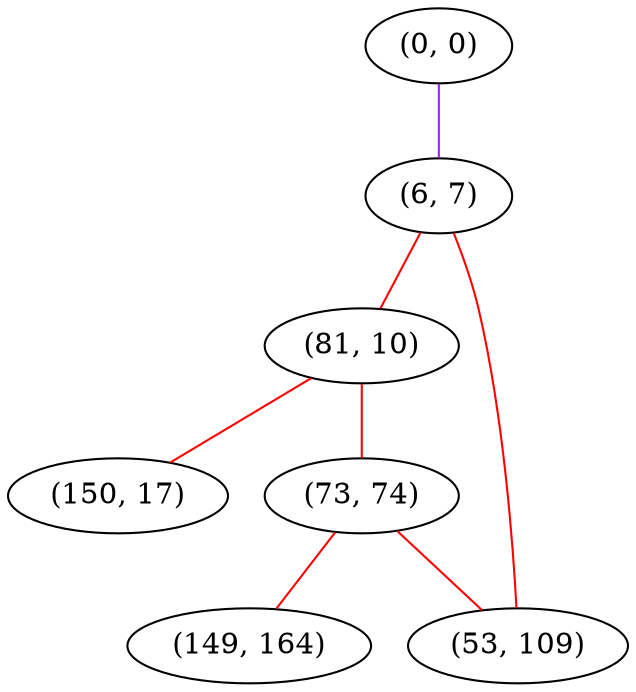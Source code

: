 graph "" {
"(0, 0)";
"(6, 7)";
"(81, 10)";
"(150, 17)";
"(73, 74)";
"(149, 164)";
"(53, 109)";
"(0, 0)" -- "(6, 7)"  [color=purple, key=0, weight=4];
"(6, 7)" -- "(81, 10)"  [color=red, key=0, weight=1];
"(6, 7)" -- "(53, 109)"  [color=red, key=0, weight=1];
"(81, 10)" -- "(73, 74)"  [color=red, key=0, weight=1];
"(81, 10)" -- "(150, 17)"  [color=red, key=0, weight=1];
"(73, 74)" -- "(149, 164)"  [color=red, key=0, weight=1];
"(73, 74)" -- "(53, 109)"  [color=red, key=0, weight=1];
}
